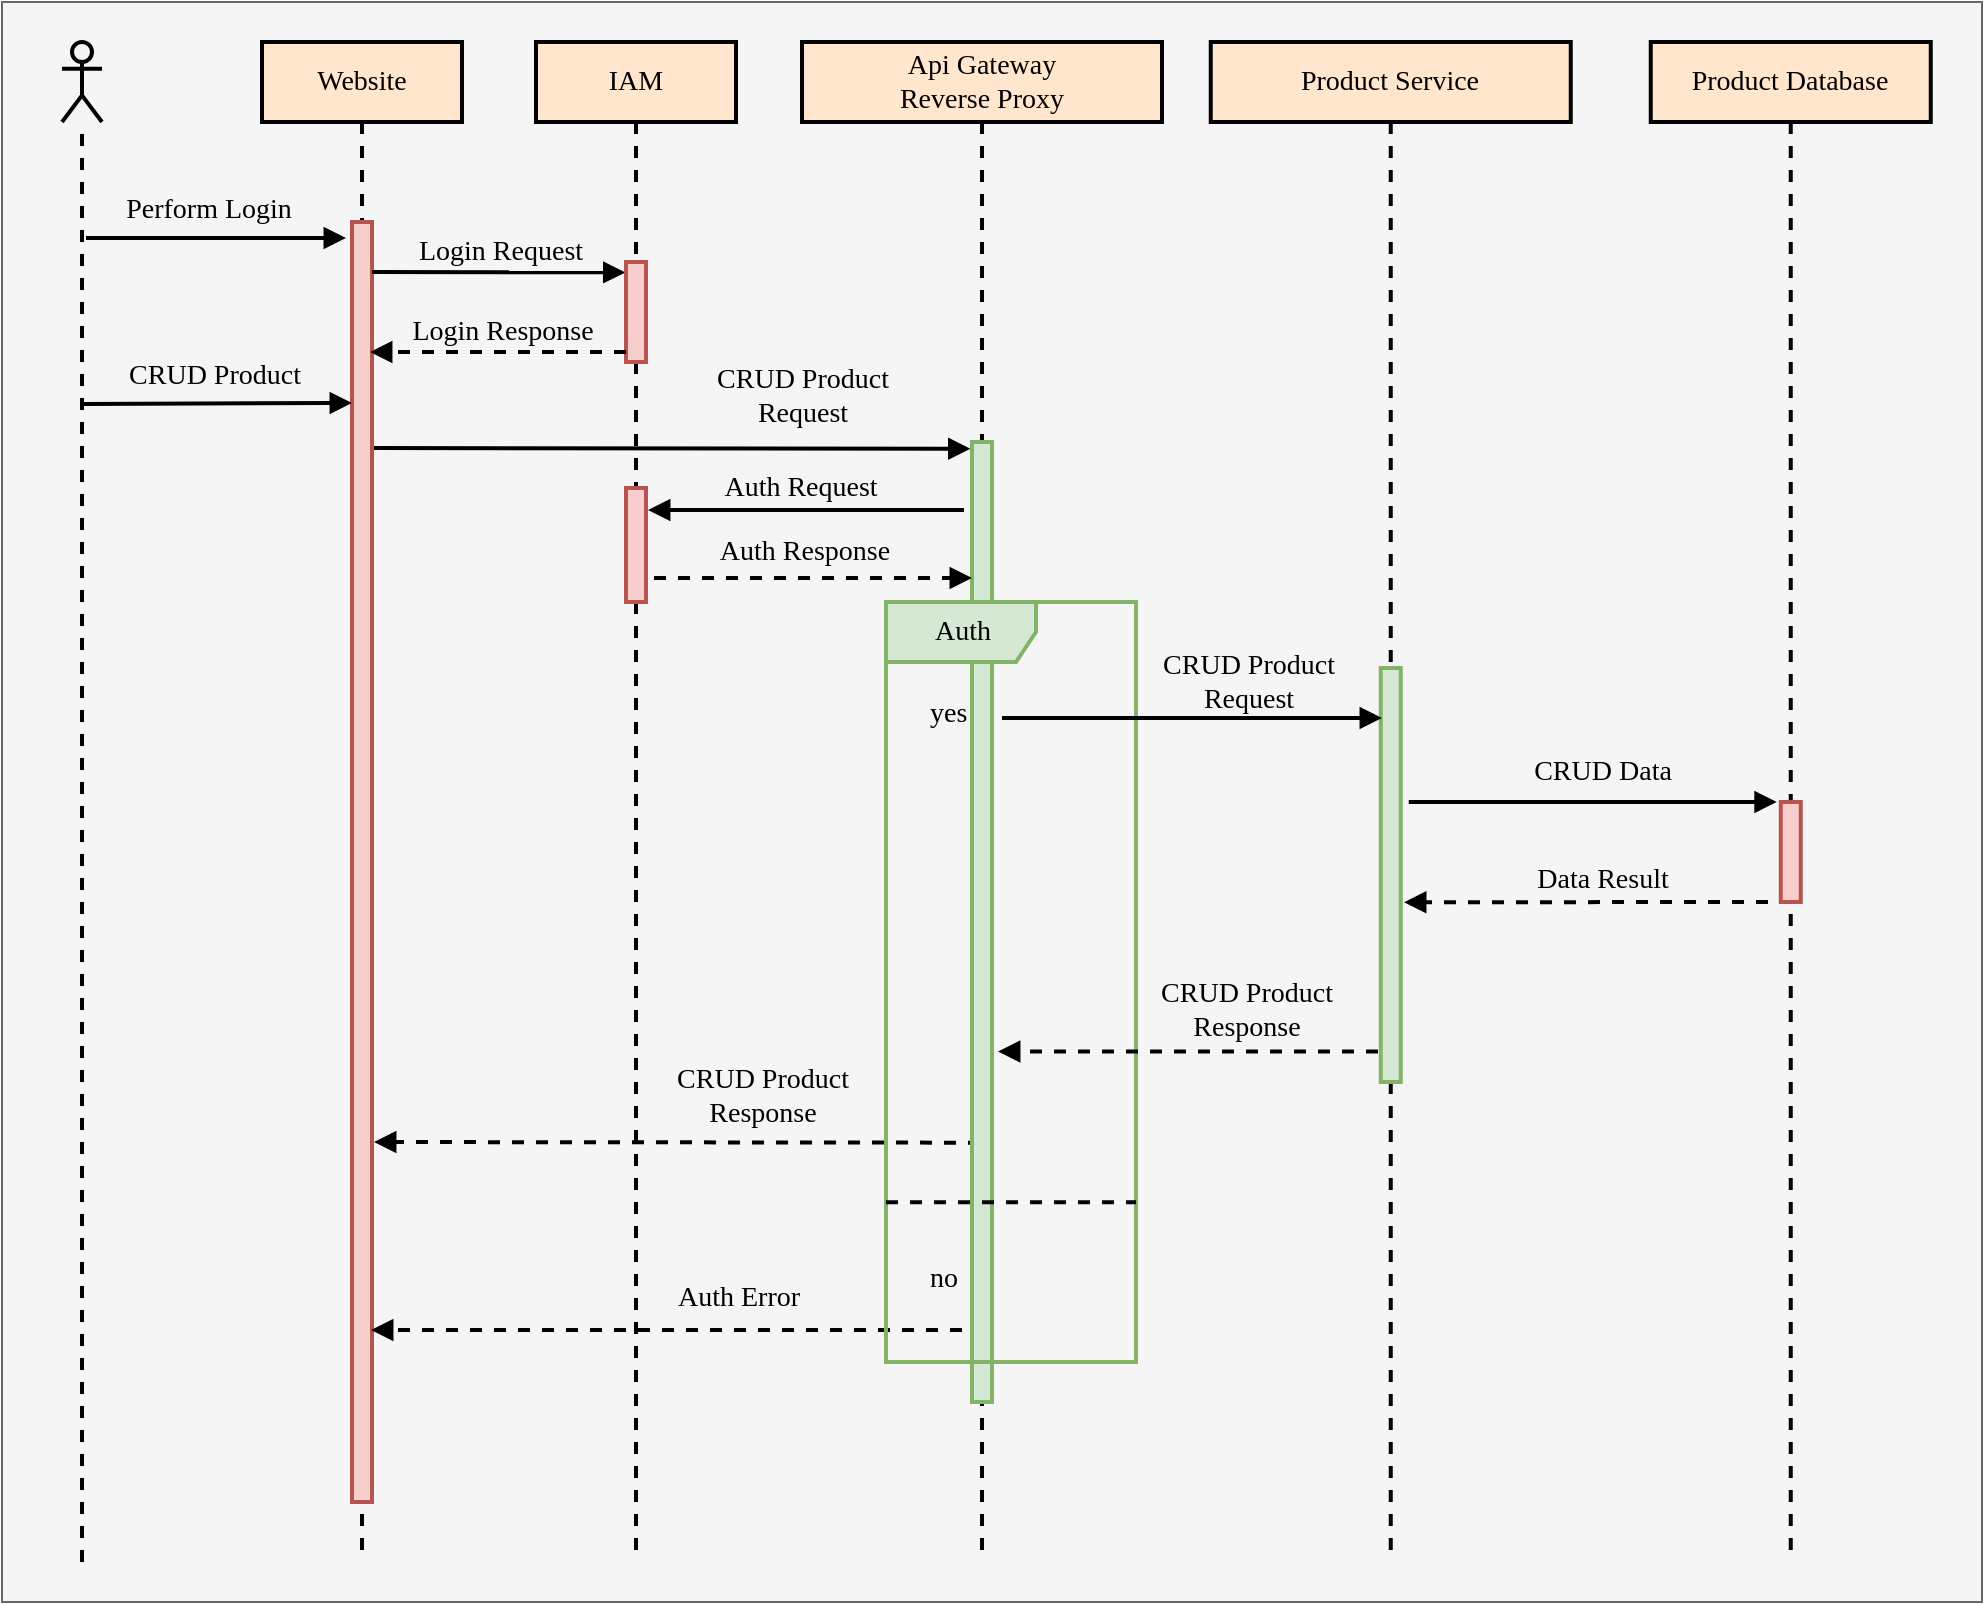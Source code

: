 <mxfile>
    <diagram id="kgpKYQtTHZ0yAKxKKP6v" name="Page-1">
        <mxGraphModel dx="1011" dy="993" grid="1" gridSize="10" guides="1" tooltips="1" connect="1" arrows="1" fold="1" page="1" pageScale="1" pageWidth="850" pageHeight="1100" math="0" shadow="0">
            <root>
                <mxCell id="0"/>
                <mxCell id="1" parent="0"/>
                <mxCell id="4" value="" style="rounded=0;whiteSpace=wrap;html=1;fontFamily=Verdana;fillColor=#f5f5f5;strokeColor=#666666;fontColor=#333333;" vertex="1" parent="1">
                    <mxGeometry x="70" y="60" width="990" height="800" as="geometry"/>
                </mxCell>
                <mxCell id="T6_F_-ipEckIofeAVPlU-1" value="" style="shape=umlActor;verticalLabelPosition=bottom;verticalAlign=top;html=1;outlineConnect=0;fillColor=none;strokeColor=#000000;gradientColor=#b3b3b3;strokeWidth=2;fontSize=14;fontFamily=Verdana;" parent="1" vertex="1">
                    <mxGeometry x="100" y="80" width="20" height="40" as="geometry"/>
                </mxCell>
                <mxCell id="T6_F_-ipEckIofeAVPlU-2" value="Website" style="shape=umlLifeline;perimeter=lifelinePerimeter;whiteSpace=wrap;html=1;container=1;collapsible=0;recursiveResize=0;outlineConnect=0;fillColor=#ffe6cc;strokeColor=#000000;fontSize=14;strokeWidth=2;fontFamily=Verdana;" parent="1" vertex="1">
                    <mxGeometry x="200" y="80" width="100" height="760" as="geometry"/>
                </mxCell>
                <mxCell id="T6_F_-ipEckIofeAVPlU-3" value="" style="html=1;points=[];perimeter=orthogonalPerimeter;fillColor=#f8cecc;fontSize=14;strokeColor=#b85450;strokeWidth=2;fontFamily=Verdana;" parent="T6_F_-ipEckIofeAVPlU-2" vertex="1">
                    <mxGeometry x="45" y="90" width="10" height="640" as="geometry"/>
                </mxCell>
                <mxCell id="T6_F_-ipEckIofeAVPlU-18" value="" style="endArrow=block;html=1;rounded=0;entryX=-0.027;entryY=0.104;entryDx=0;entryDy=0;entryPerimeter=0;fontSize=14;endFill=1;strokeWidth=2;fontFamily=Verdana;" parent="T6_F_-ipEckIofeAVPlU-2" edge="1" target="T6_F_-ipEckIofeAVPlU-10">
                    <mxGeometry width="50" height="50" relative="1" as="geometry">
                        <mxPoint x="55" y="115" as="sourcePoint"/>
                        <mxPoint x="185" y="113.0" as="targetPoint"/>
                    </mxGeometry>
                </mxCell>
                <mxCell id="T6_F_-ipEckIofeAVPlU-19" value="Login Request" style="edgeLabel;html=1;align=center;verticalAlign=middle;resizable=0;points=[];fontSize=14;labelBackgroundColor=none;fontFamily=Verdana;" parent="T6_F_-ipEckIofeAVPlU-18" vertex="1" connectable="0">
                    <mxGeometry x="-0.197" relative="1" as="geometry">
                        <mxPoint x="13" y="-10" as="offset"/>
                    </mxGeometry>
                </mxCell>
                <mxCell id="T6_F_-ipEckIofeAVPlU-8" value="" style="endArrow=none;dashed=1;html=1;rounded=0;fontSize=14;strokeWidth=2;fontFamily=Verdana;" parent="1" target="T6_F_-ipEckIofeAVPlU-1" edge="1">
                    <mxGeometry width="50" height="50" relative="1" as="geometry">
                        <mxPoint x="110" y="840" as="sourcePoint"/>
                        <mxPoint x="115" y="160" as="targetPoint"/>
                    </mxGeometry>
                </mxCell>
                <mxCell id="T6_F_-ipEckIofeAVPlU-9" value="IAM" style="shape=umlLifeline;perimeter=lifelinePerimeter;whiteSpace=wrap;html=1;container=1;collapsible=0;recursiveResize=0;outlineConnect=0;fillColor=#ffe6cc;strokeColor=#000000;fontSize=14;strokeWidth=2;fontFamily=Verdana;" parent="1" vertex="1">
                    <mxGeometry x="337" y="80" width="100" height="760" as="geometry"/>
                </mxCell>
                <mxCell id="T6_F_-ipEckIofeAVPlU-10" value="" style="html=1;points=[];perimeter=orthogonalPerimeter;fillColor=#f8cecc;fontSize=14;strokeColor=#b85450;strokeWidth=2;fontFamily=Verdana;" parent="T6_F_-ipEckIofeAVPlU-9" vertex="1">
                    <mxGeometry x="45" y="110" width="10" height="50" as="geometry"/>
                </mxCell>
                <mxCell id="T6_F_-ipEckIofeAVPlU-30" value="" style="endArrow=block;html=1;rounded=0;fontSize=14;endFill=1;entryX=-0.077;entryY=0.007;entryDx=0;entryDy=0;entryPerimeter=0;fontFamily=Verdana;strokeWidth=2;" parent="T6_F_-ipEckIofeAVPlU-9" target="Kag6kh-N_BFEVozUkxec-2" edge="1">
                    <mxGeometry width="50" height="50" relative="1" as="geometry">
                        <mxPoint x="-81" y="203" as="sourcePoint"/>
                        <mxPoint x="223" y="200" as="targetPoint"/>
                    </mxGeometry>
                </mxCell>
                <mxCell id="T6_F_-ipEckIofeAVPlU-31" value="CRUD Product&lt;br&gt;Request" style="edgeLabel;html=1;align=center;verticalAlign=middle;resizable=0;points=[];fontSize=14;labelBackgroundColor=none;fontFamily=Verdana;" parent="T6_F_-ipEckIofeAVPlU-30" vertex="1" connectable="0">
                    <mxGeometry x="-0.197" relative="1" as="geometry">
                        <mxPoint x="94" y="-26" as="offset"/>
                    </mxGeometry>
                </mxCell>
                <mxCell id="T6_F_-ipEckIofeAVPlU-34" value="" style="html=1;points=[];perimeter=orthogonalPerimeter;fillColor=#f8cecc;fontSize=14;strokeColor=#b85450;strokeWidth=2;fontFamily=Verdana;" parent="T6_F_-ipEckIofeAVPlU-9" vertex="1">
                    <mxGeometry x="45" y="223" width="10" height="57" as="geometry"/>
                </mxCell>
                <mxCell id="T6_F_-ipEckIofeAVPlU-35" value="" style="endArrow=block;html=1;rounded=0;entryX=0.9;entryY=0.196;entryDx=0;entryDy=0;entryPerimeter=0;fontSize=14;endFill=1;fontFamily=Verdana;strokeWidth=2;" parent="T6_F_-ipEckIofeAVPlU-9" edge="1">
                    <mxGeometry width="50" height="50" relative="1" as="geometry">
                        <mxPoint x="214" y="234" as="sourcePoint"/>
                        <mxPoint x="56" y="234.04" as="targetPoint"/>
                    </mxGeometry>
                </mxCell>
                <mxCell id="T6_F_-ipEckIofeAVPlU-36" value="Auth Request" style="edgeLabel;html=1;align=center;verticalAlign=middle;resizable=0;points=[];fontSize=14;labelBackgroundColor=none;fontFamily=Verdana;" parent="T6_F_-ipEckIofeAVPlU-35" vertex="1" connectable="0">
                    <mxGeometry x="-0.197" relative="1" as="geometry">
                        <mxPoint x="-19" y="-11" as="offset"/>
                    </mxGeometry>
                </mxCell>
                <mxCell id="T6_F_-ipEckIofeAVPlU-44" value="" style="endArrow=block;html=1;rounded=0;dashed=1;fontSize=14;endFill=1;fontFamily=Verdana;strokeWidth=2;" parent="T6_F_-ipEckIofeAVPlU-9" edge="1">
                    <mxGeometry width="50" height="50" relative="1" as="geometry">
                        <mxPoint x="213" y="644" as="sourcePoint"/>
                        <mxPoint x="-82.5" y="644" as="targetPoint"/>
                    </mxGeometry>
                </mxCell>
                <mxCell id="T6_F_-ipEckIofeAVPlU-45" value="Auth Error" style="edgeLabel;html=1;align=center;verticalAlign=middle;resizable=0;points=[];fontSize=14;labelBackgroundColor=none;fontFamily=Verdana;" parent="T6_F_-ipEckIofeAVPlU-44" vertex="1" connectable="0">
                    <mxGeometry x="-0.197" relative="1" as="geometry">
                        <mxPoint x="6" y="-16" as="offset"/>
                    </mxGeometry>
                </mxCell>
                <mxCell id="T6_F_-ipEckIofeAVPlU-50" value="" style="endArrow=block;html=1;rounded=0;dashed=1;entryX=1.2;entryY=0.807;entryDx=0;entryDy=0;entryPerimeter=0;fontSize=14;endFill=1;fontFamily=Verdana;strokeWidth=2;" parent="T6_F_-ipEckIofeAVPlU-9" edge="1">
                    <mxGeometry width="50" height="50" relative="1" as="geometry">
                        <mxPoint x="222" y="550.34" as="sourcePoint"/>
                        <mxPoint x="-81" y="550.0" as="targetPoint"/>
                    </mxGeometry>
                </mxCell>
                <mxCell id="T6_F_-ipEckIofeAVPlU-51" value="CRUD Product&lt;br&gt;Response" style="edgeLabel;html=1;align=center;verticalAlign=middle;resizable=0;points=[];fontSize=14;labelBackgroundColor=none;fontFamily=Verdana;" parent="T6_F_-ipEckIofeAVPlU-50" vertex="1" connectable="0">
                    <mxGeometry x="-0.197" relative="1" as="geometry">
                        <mxPoint x="12" y="-23" as="offset"/>
                    </mxGeometry>
                </mxCell>
                <mxCell id="T6_F_-ipEckIofeAVPlU-11" value="Product Service" style="shape=umlLifeline;perimeter=lifelinePerimeter;whiteSpace=wrap;html=1;container=1;collapsible=0;recursiveResize=0;outlineConnect=0;fillColor=#ffe6cc;strokeColor=#000000;fontSize=14;strokeWidth=2;labelBackgroundColor=none;fontFamily=Verdana;" parent="1" vertex="1">
                    <mxGeometry x="674.38" y="80" width="180" height="760" as="geometry"/>
                </mxCell>
                <mxCell id="T6_F_-ipEckIofeAVPlU-12" value="" style="html=1;points=[];perimeter=orthogonalPerimeter;fillColor=#d5e8d4;fontSize=14;strokeColor=#82b366;strokeWidth=2;fontFamily=Verdana;" parent="T6_F_-ipEckIofeAVPlU-11" vertex="1">
                    <mxGeometry x="85" y="313" width="10" height="207" as="geometry"/>
                </mxCell>
                <mxCell id="T6_F_-ipEckIofeAVPlU-13" value="Product Database" style="shape=umlLifeline;perimeter=lifelinePerimeter;whiteSpace=wrap;html=1;container=1;collapsible=0;recursiveResize=0;outlineConnect=0;fillColor=#ffe6cc;strokeColor=#000000;fontSize=14;strokeWidth=2;fontFamily=Verdana;" parent="1" vertex="1">
                    <mxGeometry x="894.38" y="80" width="140" height="760" as="geometry"/>
                </mxCell>
                <mxCell id="T6_F_-ipEckIofeAVPlU-14" value="" style="html=1;points=[];perimeter=orthogonalPerimeter;fillColor=#f8cecc;fontSize=14;strokeColor=#b85450;strokeWidth=2;fontFamily=Verdana;" parent="T6_F_-ipEckIofeAVPlU-13" vertex="1">
                    <mxGeometry x="65" y="380" width="10" height="50" as="geometry"/>
                </mxCell>
                <mxCell id="T6_F_-ipEckIofeAVPlU-16" value="" style="endArrow=block;html=1;rounded=0;fontSize=14;strokeWidth=2;endFill=1;fontFamily=Verdana;" parent="1" edge="1">
                    <mxGeometry width="50" height="50" relative="1" as="geometry">
                        <mxPoint x="112" y="178" as="sourcePoint"/>
                        <mxPoint x="242" y="178" as="targetPoint"/>
                    </mxGeometry>
                </mxCell>
                <mxCell id="T6_F_-ipEckIofeAVPlU-17" value="Perform Login" style="edgeLabel;html=1;align=center;verticalAlign=middle;resizable=0;points=[];fontSize=14;labelBackgroundColor=none;fontFamily=Verdana;" parent="T6_F_-ipEckIofeAVPlU-16" vertex="1" connectable="0">
                    <mxGeometry x="-0.197" relative="1" as="geometry">
                        <mxPoint x="9" y="-14" as="offset"/>
                    </mxGeometry>
                </mxCell>
                <mxCell id="T6_F_-ipEckIofeAVPlU-20" value="" style="endArrow=block;html=1;rounded=0;entryX=0.9;entryY=0.196;entryDx=0;entryDy=0;entryPerimeter=0;exitX=-0.3;exitY=0.254;exitDx=0;exitDy=0;exitPerimeter=0;dashed=1;fontSize=14;endFill=1;strokeWidth=2;fontFamily=Verdana;" parent="1" edge="1">
                    <mxGeometry width="50" height="50" relative="1" as="geometry">
                        <mxPoint x="382" y="235.0" as="sourcePoint"/>
                        <mxPoint x="254" y="235.04" as="targetPoint"/>
                    </mxGeometry>
                </mxCell>
                <mxCell id="T6_F_-ipEckIofeAVPlU-21" value="Login Response" style="edgeLabel;html=1;align=center;verticalAlign=middle;resizable=0;points=[];fontSize=14;labelBackgroundColor=none;fontFamily=Verdana;" parent="T6_F_-ipEckIofeAVPlU-20" vertex="1" connectable="0">
                    <mxGeometry x="-0.197" relative="1" as="geometry">
                        <mxPoint x="-11" y="-10" as="offset"/>
                    </mxGeometry>
                </mxCell>
                <mxCell id="T6_F_-ipEckIofeAVPlU-28" value="" style="endArrow=block;html=1;rounded=0;entryX=0;entryY=0.021;entryDx=0;entryDy=0;entryPerimeter=0;fontSize=14;strokeWidth=2;endFill=1;fontFamily=Verdana;" parent="1" edge="1">
                    <mxGeometry width="50" height="50" relative="1" as="geometry">
                        <mxPoint x="110" y="261" as="sourcePoint"/>
                        <mxPoint x="245" y="260.5" as="targetPoint"/>
                    </mxGeometry>
                </mxCell>
                <mxCell id="T6_F_-ipEckIofeAVPlU-29" value="CRUD Product" style="edgeLabel;html=1;align=center;verticalAlign=middle;resizable=0;points=[];fontSize=14;labelBackgroundColor=none;fontFamily=Verdana;" parent="T6_F_-ipEckIofeAVPlU-28" vertex="1" connectable="0">
                    <mxGeometry x="-0.197" relative="1" as="geometry">
                        <mxPoint x="12" y="-14" as="offset"/>
                    </mxGeometry>
                </mxCell>
                <mxCell id="T6_F_-ipEckIofeAVPlU-46" value="" style="endArrow=block;html=1;rounded=0;fontSize=14;endFill=1;fontFamily=Verdana;strokeWidth=2;" parent="1" edge="1">
                    <mxGeometry width="50" height="50" relative="1" as="geometry">
                        <mxPoint x="773.38" y="460" as="sourcePoint"/>
                        <mxPoint x="957.38" y="460" as="targetPoint"/>
                    </mxGeometry>
                </mxCell>
                <mxCell id="T6_F_-ipEckIofeAVPlU-47" value="CRUD Data" style="edgeLabel;html=1;align=center;verticalAlign=middle;resizable=0;points=[];fontSize=14;labelBorderColor=none;labelBackgroundColor=none;fontFamily=Verdana;" parent="T6_F_-ipEckIofeAVPlU-46" vertex="1" connectable="0">
                    <mxGeometry x="-0.197" relative="1" as="geometry">
                        <mxPoint x="22" y="-15" as="offset"/>
                    </mxGeometry>
                </mxCell>
                <mxCell id="T6_F_-ipEckIofeAVPlU-48" value="" style="endArrow=block;html=1;rounded=0;dashed=1;fontSize=14;endFill=1;entryX=0.429;entryY=0.335;entryDx=0;entryDy=0;entryPerimeter=0;exitX=-0.738;exitY=0.867;exitDx=0;exitDy=0;exitPerimeter=0;fontFamily=Verdana;strokeWidth=2;" parent="1" edge="1">
                    <mxGeometry width="50" height="50" relative="1" as="geometry">
                        <mxPoint x="953" y="510.03" as="sourcePoint"/>
                        <mxPoint x="771.005" y="510.1" as="targetPoint"/>
                    </mxGeometry>
                </mxCell>
                <mxCell id="T6_F_-ipEckIofeAVPlU-49" value="&lt;br&gt;Data Result" style="edgeLabel;html=1;align=center;verticalAlign=middle;resizable=0;points=[];fontSize=14;labelBackgroundColor=none;fontFamily=Verdana;" parent="T6_F_-ipEckIofeAVPlU-48" vertex="1" connectable="0">
                    <mxGeometry x="-0.197" relative="1" as="geometry">
                        <mxPoint x="-10" y="-20" as="offset"/>
                    </mxGeometry>
                </mxCell>
                <mxCell id="Kag6kh-N_BFEVozUkxec-1" value="Api Gateway&lt;br&gt;Reverse Proxy" style="shape=umlLifeline;perimeter=lifelinePerimeter;whiteSpace=wrap;html=1;container=1;collapsible=0;recursiveResize=0;outlineConnect=0;fillColor=#ffe6cc;strokeColor=#000000;fontSize=14;strokeWidth=2;labelBackgroundColor=none;fontFamily=Verdana;" parent="1" vertex="1">
                    <mxGeometry x="470" y="80" width="180" height="760" as="geometry"/>
                </mxCell>
                <mxCell id="Kag6kh-N_BFEVozUkxec-2" value="" style="html=1;points=[];perimeter=orthogonalPerimeter;fillColor=#d5e8d4;fontSize=14;strokeColor=#82b366;strokeWidth=2;fontFamily=Verdana;" parent="Kag6kh-N_BFEVozUkxec-1" vertex="1">
                    <mxGeometry x="85" y="200" width="10" height="480" as="geometry"/>
                </mxCell>
                <mxCell id="Kag6kh-N_BFEVozUkxec-3" value="" style="endArrow=block;html=1;rounded=0;dashed=1;exitX=1.5;exitY=0.928;exitDx=0;exitDy=0;exitPerimeter=0;fontSize=14;endFill=1;fontFamily=Verdana;strokeWidth=2;" parent="Kag6kh-N_BFEVozUkxec-1" edge="1">
                    <mxGeometry width="50" height="50" relative="1" as="geometry">
                        <mxPoint x="-74" y="268" as="sourcePoint"/>
                        <mxPoint x="85" y="268" as="targetPoint"/>
                    </mxGeometry>
                </mxCell>
                <mxCell id="Kag6kh-N_BFEVozUkxec-4" value="Auth Response" style="edgeLabel;html=1;align=center;verticalAlign=middle;resizable=0;points=[];fontSize=14;labelBackgroundColor=none;fontFamily=Verdana;" parent="Kag6kh-N_BFEVozUkxec-3" vertex="1" connectable="0">
                    <mxGeometry x="-0.197" relative="1" as="geometry">
                        <mxPoint x="11" y="-13" as="offset"/>
                    </mxGeometry>
                </mxCell>
                <mxCell id="Kag6kh-N_BFEVozUkxec-5" value="Auth" style="shape=umlFrame;tabWidth=110;tabHeight=30;tabPosition=left;html=1;boundedLbl=1;labelInHeader=1;width=75;height=30;fontSize=14;fillColor=#d5e8d4;strokeColor=#82b366;strokeWidth=2;fontFamily=Verdana;" parent="Kag6kh-N_BFEVozUkxec-1" vertex="1">
                    <mxGeometry x="42" y="280" width="125" height="380" as="geometry"/>
                </mxCell>
                <mxCell id="Kag6kh-N_BFEVozUkxec-6" value="yes" style="text;fontSize=14;fontFamily=Verdana;" parent="Kag6kh-N_BFEVozUkxec-5" vertex="1">
                    <mxGeometry width="100" height="20" relative="1" as="geometry">
                        <mxPoint x="20" y="40" as="offset"/>
                    </mxGeometry>
                </mxCell>
                <mxCell id="Kag6kh-N_BFEVozUkxec-7" value="no" style="line;strokeWidth=2;labelPosition=center;verticalLabelPosition=bottom;align=left;verticalAlign=top;spacingLeft=20;spacingTop=15;dashed=1;fontSize=14;labelBackgroundColor=none;fontFamily=Verdana;" parent="Kag6kh-N_BFEVozUkxec-5" vertex="1">
                    <mxGeometry y="292.493" width="125.0" height="15.2" as="geometry"/>
                </mxCell>
                <mxCell id="Kag6kh-N_BFEVozUkxec-13" value="" style="endArrow=block;html=1;rounded=0;dashed=1;entryX=1.2;entryY=0.807;entryDx=0;entryDy=0;entryPerimeter=0;fontSize=14;endFill=1;fontFamily=Verdana;strokeWidth=2;" parent="Kag6kh-N_BFEVozUkxec-5" edge="1">
                    <mxGeometry width="50" height="50" relative="1" as="geometry">
                        <mxPoint x="246" y="224.78" as="sourcePoint"/>
                        <mxPoint x="56" y="224.78" as="targetPoint"/>
                    </mxGeometry>
                </mxCell>
                <mxCell id="Kag6kh-N_BFEVozUkxec-14" value="CRUD Product&lt;br&gt;Response" style="edgeLabel;html=1;align=center;verticalAlign=middle;resizable=0;points=[];fontSize=14;labelBackgroundColor=none;fontFamily=Verdana;" parent="Kag6kh-N_BFEVozUkxec-13" vertex="1" connectable="0">
                    <mxGeometry x="-0.197" relative="1" as="geometry">
                        <mxPoint x="10" y="-21" as="offset"/>
                    </mxGeometry>
                </mxCell>
                <mxCell id="2" value="" style="endArrow=block;html=1;rounded=0;fontSize=14;endFill=1;fontFamily=Verdana;strokeWidth=2;" edge="1" parent="1">
                    <mxGeometry width="50" height="50" relative="1" as="geometry">
                        <mxPoint x="570" y="418" as="sourcePoint"/>
                        <mxPoint x="760" y="418" as="targetPoint"/>
                        <Array as="points">
                            <mxPoint x="648" y="418"/>
                        </Array>
                    </mxGeometry>
                </mxCell>
                <mxCell id="3" value="CRUD Product&lt;br&gt;Request" style="edgeLabel;html=1;align=center;verticalAlign=middle;resizable=0;points=[];fontSize=14;labelBackgroundColor=none;fontFamily=Verdana;" vertex="1" connectable="0" parent="2">
                    <mxGeometry x="-0.197" relative="1" as="geometry">
                        <mxPoint x="46" y="-18" as="offset"/>
                    </mxGeometry>
                </mxCell>
            </root>
        </mxGraphModel>
    </diagram>
</mxfile>